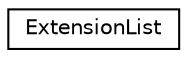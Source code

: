 digraph "Graphical Class Hierarchy"
{
  edge [fontname="Helvetica",fontsize="10",labelfontname="Helvetica",labelfontsize="10"];
  node [fontname="Helvetica",fontsize="10",shape=record];
  rankdir="LR";
  Node1 [label="ExtensionList",height=0.2,width=0.4,color="black", fillcolor="white", style="filled",URL="$struct_extension_list.html"];
}
